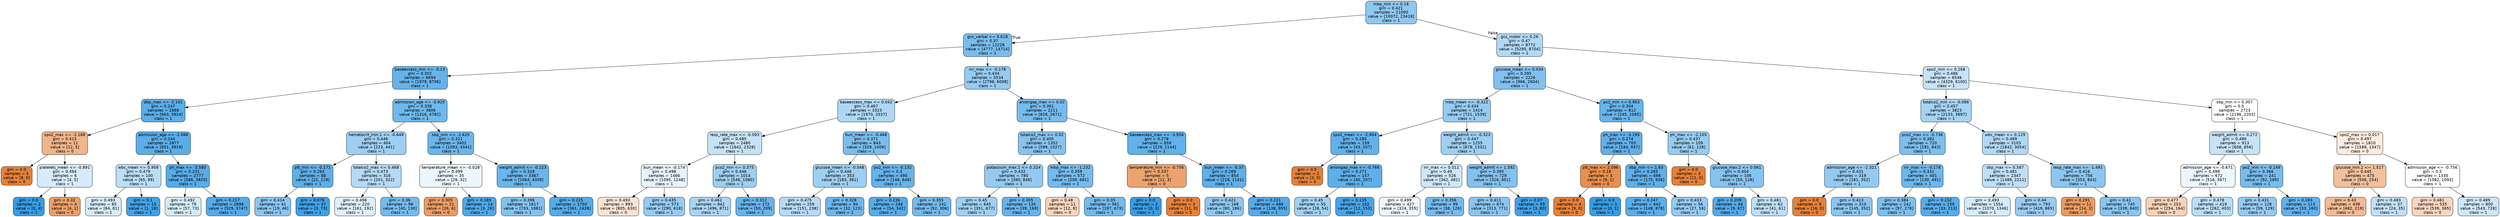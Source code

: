 digraph Tree {
node [shape=box, style="filled, rounded", color="black", fontname="helvetica"] ;
edge [fontname="helvetica"] ;
0 [label="mbp_min <= 0.18\ngini = 0.421\nsamples = 21000\nvalue = [10072, 23418]\nclass = 1", fillcolor="#8ec7f0"] ;
1 [label="gcs_verbal <= 0.618\ngini = 0.37\nsamples = 12228\nvalue = [4777, 14714]\nclass = 1", fillcolor="#79bded"] ;
0 -> 1 [labeldistance=2.5, labelangle=45, headlabel="True"] ;
2 [label="baseexcess_min <= -0.13\ngini = 0.302\nsamples = 6694\nvalue = [1979, 8706]\nclass = 1", fillcolor="#66b3eb"] ;
1 -> 2 ;
3 [label="dbp_max <= -2.101\ngini = 0.247\nsamples = 2888\nvalue = [663, 3924]\nclass = 1", fillcolor="#5aaee9"] ;
2 -> 3 ;
4 [label="spo2_max <= -2.188\ngini = 0.415\nsamples = 11\nvalue = [12, 5]\nclass = 0", fillcolor="#f0b58b"] ;
3 -> 4 ;
5 [label="gini = 0.0\nsamples = 5\nvalue = [8, 0]\nclass = 0", fillcolor="#e58139"] ;
4 -> 5 ;
6 [label="platelets_mean <= -0.891\ngini = 0.494\nsamples = 6\nvalue = [4, 5]\nclass = 1", fillcolor="#d7ebfa"] ;
4 -> 6 ;
7 [label="gini = 0.0\nsamples = 2\nvalue = [0, 4]\nclass = 1", fillcolor="#399de5"] ;
6 -> 7 ;
8 [label="gini = 0.32\nsamples = 4\nvalue = [4, 1]\nclass = 0", fillcolor="#eca06a"] ;
6 -> 8 ;
9 [label="admission_age <= -2.086\ngini = 0.244\nsamples = 2877\nvalue = [651, 3919]\nclass = 1", fillcolor="#5aade9"] ;
3 -> 9 ;
10 [label="wbc_mean <= 0.908\ngini = 0.479\nsamples = 100\nvalue = [65, 99]\nclass = 1", fillcolor="#bbddf6"] ;
9 -> 10 ;
11 [label="gini = 0.493\nsamples = 85\nvalue = [64, 81]\nclass = 1", fillcolor="#d5eafa"] ;
10 -> 11 ;
12 [label="gini = 0.1\nsamples = 15\nvalue = [1, 18]\nclass = 1", fillcolor="#44a2e6"] ;
10 -> 12 ;
13 [label="ph_max <= -3.585\ngini = 0.231\nsamples = 2777\nvalue = [586, 3820]\nclass = 1", fillcolor="#57ace9"] ;
9 -> 13 ;
14 [label="gini = 0.492\nsamples = 79\nvalue = [57, 73]\nclass = 1", fillcolor="#d4eaf9"] ;
13 -> 14 ;
15 [label="gini = 0.217\nsamples = 2698\nvalue = [529, 3747]\nclass = 1", fillcolor="#55abe9"] ;
13 -> 15 ;
16 [label="admission_age <= -0.925\ngini = 0.338\nsamples = 3806\nvalue = [1316, 4782]\nclass = 1", fillcolor="#6fb8ec"] ;
2 -> 16 ;
17 [label="hematocrit_min.1 <= -0.649\ngini = 0.446\nsamples = 404\nvalue = [223, 441]\nclass = 1", fillcolor="#9dcff2"] ;
16 -> 17 ;
18 [label="ptt_min <= -0.171\ngini = 0.263\nsamples = 88\nvalue = [22, 119]\nclass = 1", fillcolor="#5eafea"] ;
17 -> 18 ;
19 [label="gini = 0.414\nsamples = 41\nvalue = [19, 46]\nclass = 1", fillcolor="#8bc5f0"] ;
18 -> 19 ;
20 [label="gini = 0.076\nsamples = 47\nvalue = [3, 73]\nclass = 1", fillcolor="#41a1e6"] ;
18 -> 20 ;
21 [label="totalco2_max <= 0.468\ngini = 0.473\nsamples = 316\nvalue = [201, 322]\nclass = 1", fillcolor="#b5daf5"] ;
17 -> 21 ;
22 [label="gini = 0.496\nsamples = 220\nvalue = [161, 192]\nclass = 1", fillcolor="#dfeffb"] ;
21 -> 22 ;
23 [label="gini = 0.36\nsamples = 96\nvalue = [40, 130]\nclass = 1", fillcolor="#76bbed"] ;
21 -> 23 ;
24 [label="sbp_min <= -2.625\ngini = 0.321\nsamples = 3402\nvalue = [1093, 4341]\nclass = 1", fillcolor="#6bb6ec"] ;
16 -> 24 ;
25 [label="temperature_mean <= -0.028\ngini = 0.499\nsamples = 35\nvalue = [29, 32]\nclass = 1", fillcolor="#ecf6fd"] ;
24 -> 25 ;
26 [label="gini = 0.305\nsamples = 21\nvalue = [26, 6]\nclass = 0", fillcolor="#eb9e67"] ;
25 -> 26 ;
27 [label="gini = 0.185\nsamples = 14\nvalue = [3, 26]\nclass = 1", fillcolor="#50a8e8"] ;
25 -> 27 ;
28 [label="weight_admit <= -0.223\ngini = 0.318\nsamples = 3367\nvalue = [1064, 4309]\nclass = 1", fillcolor="#6ab5eb"] ;
24 -> 28 ;
29 [label="gini = 0.396\nsamples = 1617\nvalue = [703, 1881]\nclass = 1", fillcolor="#83c2ef"] ;
28 -> 29 ;
30 [label="gini = 0.225\nsamples = 1750\nvalue = [361, 2428]\nclass = 1", fillcolor="#56ace9"] ;
28 -> 30 ;
31 [label="inr_max <= -0.178\ngini = 0.434\nsamples = 5534\nvalue = [2798, 6008]\nclass = 1", fillcolor="#95cbf1"] ;
1 -> 31 ;
32 [label="baseexcess_max <= 0.042\ngini = 0.467\nsamples = 3323\nvalue = [1970, 3337]\nclass = 1", fillcolor="#aed7f4"] ;
31 -> 32 ;
33 [label="resp_rate_max <= -0.093\ngini = 0.485\nsamples = 2480\nvalue = [1641, 2328]\nclass = 1", fillcolor="#c5e2f7"] ;
32 -> 33 ;
34 [label="bun_mean <= -0.174\ngini = 0.498\nsamples = 1466\nvalue = [1095, 1248]\nclass = 1", fillcolor="#e7f3fc"] ;
33 -> 34 ;
35 [label="gini = 0.493\nsamples = 893\nvalue = [805, 630]\nclass = 0", fillcolor="#f9e4d4"] ;
34 -> 35 ;
36 [label="gini = 0.435\nsamples = 573\nvalue = [290, 618]\nclass = 1", fillcolor="#96cbf1"] ;
34 -> 36 ;
37 [label="pco2_min <= 0.375\ngini = 0.446\nsamples = 1014\nvalue = [546, 1080]\nclass = 1", fillcolor="#9dcff2"] ;
33 -> 37 ;
38 [label="gini = 0.462\nsamples = 842\nvalue = [496, 871]\nclass = 1", fillcolor="#aad5f4"] ;
37 -> 38 ;
39 [label="gini = 0.312\nsamples = 172\nvalue = [50, 209]\nclass = 1", fillcolor="#68b4eb"] ;
37 -> 39 ;
40 [label="bun_mean <= -0.468\ngini = 0.371\nsamples = 843\nvalue = [329, 1009]\nclass = 1", fillcolor="#7abded"] ;
32 -> 40 ;
41 [label="glucose_mean <= -0.048\ngini = 0.446\nsamples = 353\nvalue = [183, 361]\nclass = 1", fillcolor="#9dcff2"] ;
40 -> 41 ;
42 [label="gini = 0.475\nsamples = 259\nvalue = [151, 238]\nclass = 1", fillcolor="#b7dbf5"] ;
41 -> 42 ;
43 [label="gini = 0.328\nsamples = 94\nvalue = [32, 123]\nclass = 1", fillcolor="#6db6ec"] ;
41 -> 43 ;
44 [label="po2_min <= -0.132\ngini = 0.3\nsamples = 490\nvalue = [146, 648]\nclass = 1", fillcolor="#66b3eb"] ;
40 -> 44 ;
45 [label="gini = 0.236\nsamples = 248\nvalue = [54, 342]\nclass = 1", fillcolor="#58ace9"] ;
44 -> 45 ;
46 [label="gini = 0.355\nsamples = 242\nvalue = [92, 306]\nclass = 1", fillcolor="#75baed"] ;
44 -> 46 ;
47 [label="aniongap_max <= 0.02\ngini = 0.361\nsamples = 2211\nvalue = [828, 2671]\nclass = 1", fillcolor="#76bbed"] ;
31 -> 47 ;
48 [label="totalco2_max <= 0.02\ngini = 0.405\nsamples = 1352\nvalue = [599, 1527]\nclass = 1", fillcolor="#87c3ef"] ;
47 -> 48 ;
49 [label="potassium_max.1 <= 0.324\ngini = 0.432\nsamples = 780\nvalue = [390, 846]\nclass = 1", fillcolor="#94caf1"] ;
48 -> 49 ;
50 [label="gini = 0.45\nsamples = 645\nvalue = [351, 677]\nclass = 1", fillcolor="#a0d0f2"] ;
49 -> 50 ;
51 [label="gini = 0.305\nsamples = 135\nvalue = [39, 169]\nclass = 1", fillcolor="#67b4eb"] ;
49 -> 51 ;
52 [label="mbp_max <= -1.232\ngini = 0.359\nsamples = 572\nvalue = [209, 681]\nclass = 1", fillcolor="#76bbed"] ;
48 -> 52 ;
53 [label="gini = 0.48\nsamples = 11\nvalue = [12, 8]\nclass = 0", fillcolor="#f6d5bd"] ;
52 -> 53 ;
54 [label="gini = 0.35\nsamples = 561\nvalue = [197, 673]\nclass = 1", fillcolor="#73baed"] ;
52 -> 54 ;
55 [label="baseexcess_max <= -3.934\ngini = 0.278\nsamples = 859\nvalue = [229, 1144]\nclass = 1", fillcolor="#61b1ea"] ;
47 -> 55 ;
56 [label="temperature_min <= -0.756\ngini = 0.337\nsamples = 5\nvalue = [11, 3]\nclass = 0", fillcolor="#eca36f"] ;
55 -> 56 ;
57 [label="gini = 0.0\nsamples = 2\nvalue = [0, 3]\nclass = 1", fillcolor="#399de5"] ;
56 -> 57 ;
58 [label="gini = 0.0\nsamples = 3\nvalue = [11, 0]\nclass = 0", fillcolor="#e58139"] ;
56 -> 58 ;
59 [label="bun_mean <= -0.37\ngini = 0.269\nsamples = 854\nvalue = [218, 1141]\nclass = 1", fillcolor="#5fb0ea"] ;
55 -> 59 ;
60 [label="gini = 0.421\nsamples = 168\nvalue = [80, 186]\nclass = 1", fillcolor="#8ec7f0"] ;
59 -> 60 ;
61 [label="gini = 0.221\nsamples = 686\nvalue = [138, 955]\nclass = 1", fillcolor="#56abe9"] ;
59 -> 61 ;
62 [label="gcs_motor <= 0.26\ngini = 0.47\nsamples = 8772\nvalue = [5295, 8704]\nclass = 1", fillcolor="#b1d9f5"] ;
0 -> 62 [labeldistance=2.5, labelangle=-45, headlabel="False"] ;
63 [label="glucose_mean <= 0.034\ngini = 0.395\nsamples = 2226\nvalue = [966, 2604]\nclass = 1", fillcolor="#82c1ef"] ;
62 -> 63 ;
64 [label="mbp_mean <= -0.322\ngini = 0.434\nsamples = 1414\nvalue = [721, 1539]\nclass = 1", fillcolor="#96cbf1"] ;
63 -> 64 ;
65 [label="spo2_mean <= -2.904\ngini = 0.285\nsamples = 159\nvalue = [43, 207]\nclass = 1", fillcolor="#62b1ea"] ;
64 -> 65 ;
66 [label="gini = 0.0\nsamples = 2\nvalue = [3, 0]\nclass = 0", fillcolor="#e58139"] ;
65 -> 66 ;
67 [label="aniongap_max <= -0.766\ngini = 0.271\nsamples = 157\nvalue = [40, 207]\nclass = 1", fillcolor="#5fb0ea"] ;
65 -> 67 ;
68 [label="gini = 0.45\nsamples = 55\nvalue = [28, 54]\nclass = 1", fillcolor="#a0d0f2"] ;
67 -> 68 ;
69 [label="gini = 0.135\nsamples = 102\nvalue = [12, 153]\nclass = 1", fillcolor="#49a5e7"] ;
67 -> 69 ;
70 [label="weight_admit <= -0.323\ngini = 0.447\nsamples = 1255\nvalue = [678, 1332]\nclass = 1", fillcolor="#9ecff2"] ;
64 -> 70 ;
71 [label="inr_max <= 0.012\ngini = 0.49\nsamples = 526\nvalue = [362, 481]\nclass = 1", fillcolor="#cee7f9"] ;
70 -> 71 ;
72 [label="gini = 0.499\nsamples = 427\nvalue = [324, 355]\nclass = 1", fillcolor="#eef6fd"] ;
71 -> 72 ;
73 [label="gini = 0.356\nsamples = 99\nvalue = [38, 126]\nclass = 1", fillcolor="#75bbed"] ;
71 -> 73 ;
74 [label="weight_admit <= 1.592\ngini = 0.395\nsamples = 729\nvalue = [316, 851]\nclass = 1", fillcolor="#83c1ef"] ;
70 -> 74 ;
75 [label="gini = 0.411\nsamples = 674\nvalue = [313, 771]\nclass = 1", fillcolor="#89c5f0"] ;
74 -> 75 ;
76 [label="gini = 0.07\nsamples = 55\nvalue = [3, 80]\nclass = 1", fillcolor="#40a1e6"] ;
74 -> 76 ;
77 [label="po2_min <= 0.953\ngini = 0.304\nsamples = 812\nvalue = [245, 1065]\nclass = 1", fillcolor="#67b4eb"] ;
63 -> 77 ;
78 [label="ph_max <= -3.195\ngini = 0.274\nsamples = 703\nvalue = [184, 937]\nclass = 1", fillcolor="#60b0ea"] ;
77 -> 78 ;
79 [label="ptt_max <= 2.096\ngini = 0.18\nsamples = 5\nvalue = [9, 1]\nclass = 0", fillcolor="#e88f4f"] ;
78 -> 79 ;
80 [label="gini = 0.0\nsamples = 4\nvalue = [9, 0]\nclass = 0", fillcolor="#e58139"] ;
79 -> 80 ;
81 [label="gini = 0.0\nsamples = 1\nvalue = [0, 1]\nclass = 1", fillcolor="#399de5"] ;
79 -> 81 ;
82 [label="dbp_min <= 1.63\ngini = 0.265\nsamples = 698\nvalue = [175, 936]\nclass = 1", fillcolor="#5eafea"] ;
78 -> 82 ;
83 [label="gini = 0.247\nsamples = 642\nvalue = [148, 878]\nclass = 1", fillcolor="#5aaee9"] ;
82 -> 83 ;
84 [label="gini = 0.433\nsamples = 56\nvalue = [27, 58]\nclass = 1", fillcolor="#95cbf1"] ;
82 -> 84 ;
85 [label="ph_max <= -2.105\ngini = 0.437\nsamples = 109\nvalue = [61, 128]\nclass = 1", fillcolor="#97ccf1"] ;
77 -> 85 ;
86 [label="gini = 0.0\nsamples = 3\nvalue = [11, 0]\nclass = 0", fillcolor="#e58139"] ;
85 -> 86 ;
87 [label="glucose_max.2 <= 0.061\ngini = 0.404\nsamples = 106\nvalue = [50, 128]\nclass = 1", fillcolor="#86c3ef"] ;
85 -> 87 ;
88 [label="gini = 0.209\nsamples = 44\nvalue = [9, 67]\nclass = 1", fillcolor="#54aae8"] ;
87 -> 88 ;
89 [label="gini = 0.481\nsamples = 62\nvalue = [41, 61]\nclass = 1", fillcolor="#bedff6"] ;
87 -> 89 ;
90 [label="spo2_min <= 0.268\ngini = 0.486\nsamples = 6546\nvalue = [4329, 6100]\nclass = 1", fillcolor="#c6e3f7"] ;
62 -> 90 ;
91 [label="totalco2_min <= -0.086\ngini = 0.457\nsamples = 3823\nvalue = [2133, 3897]\nclass = 1", fillcolor="#a5d3f3"] ;
90 -> 91 ;
92 [label="pco2_max <= -0.736\ngini = 0.382\nsamples = 720\nvalue = [291, 843]\nclass = 1", fillcolor="#7dbfee"] ;
91 -> 92 ;
93 [label="admission_age <= -2.321\ngini = 0.431\nsamples = 319\nvalue = [161, 352]\nclass = 1", fillcolor="#94caf1"] ;
92 -> 93 ;
94 [label="gini = 0.0\nsamples = 9\nvalue = [16, 0]\nclass = 0", fillcolor="#e58139"] ;
93 -> 94 ;
95 [label="gini = 0.413\nsamples = 310\nvalue = [145, 352]\nclass = 1", fillcolor="#8bc5f0"] ;
93 -> 95 ;
96 [label="inr_max <= -0.178\ngini = 0.331\nsamples = 401\nvalue = [130, 491]\nclass = 1", fillcolor="#6db7ec"] ;
92 -> 96 ;
97 [label="gini = 0.384\nsamples = 242\nvalue = [97, 278]\nclass = 1", fillcolor="#7ebfee"] ;
96 -> 97 ;
98 [label="gini = 0.232\nsamples = 159\nvalue = [33, 213]\nclass = 1", fillcolor="#58ace9"] ;
96 -> 98 ;
99 [label="wbc_mean <= 0.129\ngini = 0.469\nsamples = 3103\nvalue = [1842, 3054]\nclass = 1", fillcolor="#b0d8f5"] ;
91 -> 99 ;
100 [label="sbp_max <= 0.587\ngini = 0.481\nsamples = 2347\nvalue = [1489, 2211]\nclass = 1", fillcolor="#bedff7"] ;
99 -> 100 ;
101 [label="gini = 0.493\nsamples = 1554\nvalue = [1070, 1346]\nclass = 1", fillcolor="#d6ebfa"] ;
100 -> 101 ;
102 [label="gini = 0.44\nsamples = 793\nvalue = [419, 865]\nclass = 1", fillcolor="#99ccf2"] ;
100 -> 102 ;
103 [label="resp_rate_max <= -1.491\ngini = 0.416\nsamples = 756\nvalue = [353, 843]\nclass = 1", fillcolor="#8cc6f0"] ;
99 -> 103 ;
104 [label="gini = 0.291\nsamples = 11\nvalue = [14, 3]\nclass = 0", fillcolor="#eb9c63"] ;
103 -> 104 ;
105 [label="gini = 0.41\nsamples = 745\nvalue = [339, 840]\nclass = 1", fillcolor="#89c5ef"] ;
103 -> 105 ;
106 [label="sbp_min <= 0.307\ngini = 0.5\nsamples = 2723\nvalue = [2196, 2203]\nclass = 1", fillcolor="#feffff"] ;
90 -> 106 ;
107 [label="weight_admit <= 0.272\ngini = 0.486\nsamples = 913\nvalue = [608, 856]\nclass = 1", fillcolor="#c6e3f7"] ;
106 -> 107 ;
108 [label="admission_age <= -0.671\ngini = 0.499\nsamples = 672\nvalue = [516, 567]\nclass = 1", fillcolor="#edf6fd"] ;
107 -> 108 ;
109 [label="gini = 0.477\nsamples = 253\nvalue = [254, 164]\nclass = 0", fillcolor="#f6d2b9"] ;
108 -> 109 ;
110 [label="gini = 0.478\nsamples = 419\nvalue = [262, 403]\nclass = 1", fillcolor="#baddf6"] ;
108 -> 110 ;
111 [label="po2_min <= -0.149\ngini = 0.366\nsamples = 241\nvalue = [92, 289]\nclass = 1", fillcolor="#78bced"] ;
107 -> 111 ;
112 [label="gini = 0.431\nsamples = 128\nvalue = [59, 129]\nclass = 1", fillcolor="#94caf1"] ;
111 -> 112 ;
113 [label="gini = 0.283\nsamples = 113\nvalue = [33, 160]\nclass = 1", fillcolor="#62b1ea"] ;
111 -> 113 ;
114 [label="spo2_max <= 0.017\ngini = 0.497\nsamples = 1810\nvalue = [1588, 1347]\nclass = 0", fillcolor="#fbece1"] ;
106 -> 114 ;
115 [label="glucose_min.2 <= 1.517\ngini = 0.445\nsamples = 475\nvalue = [506, 254]\nclass = 0", fillcolor="#f2c09c"] ;
114 -> 115 ;
116 [label="gini = 0.43\nsamples = 438\nvalue = [482, 219]\nclass = 0", fillcolor="#f1ba93"] ;
115 -> 116 ;
117 [label="gini = 0.483\nsamples = 37\nvalue = [24, 35]\nclass = 1", fillcolor="#c1e0f7"] ;
115 -> 117 ;
118 [label="admission_age <= -0.756\ngini = 0.5\nsamples = 1335\nvalue = [1082, 1093]\nclass = 1", fillcolor="#fdfeff"] ;
114 -> 118 ;
119 [label="gini = 0.481\nsamples = 535\nvalue = [539, 365]\nclass = 0", fillcolor="#f7d6bf"] ;
118 -> 119 ;
120 [label="gini = 0.489\nsamples = 800\nvalue = [543, 728]\nclass = 1", fillcolor="#cde6f8"] ;
118 -> 120 ;
}